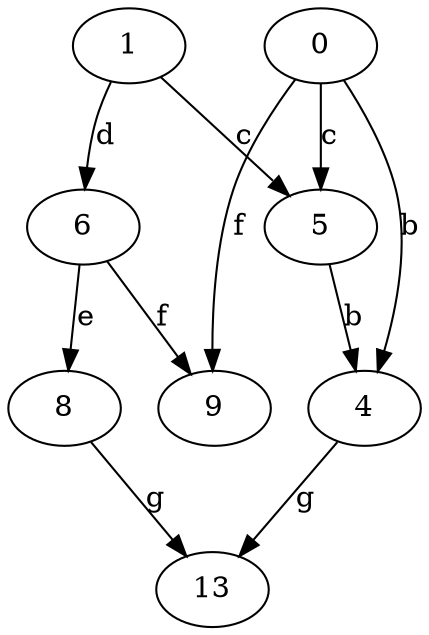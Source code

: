 strict digraph  {
1;
4;
5;
6;
8;
9;
0;
13;
1 -> 5  [label=c];
1 -> 6  [label=d];
4 -> 13  [label=g];
5 -> 4  [label=b];
6 -> 8  [label=e];
6 -> 9  [label=f];
8 -> 13  [label=g];
0 -> 4  [label=b];
0 -> 5  [label=c];
0 -> 9  [label=f];
}
